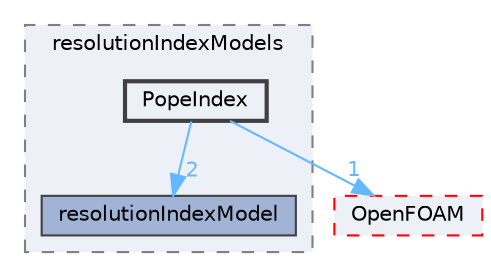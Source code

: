digraph "src/functionObjects/field/resolutionIndex/resolutionIndexModels/PopeIndex"
{
 // LATEX_PDF_SIZE
  bgcolor="transparent";
  edge [fontname=Helvetica,fontsize=10,labelfontname=Helvetica,labelfontsize=10];
  node [fontname=Helvetica,fontsize=10,shape=box,height=0.2,width=0.4];
  compound=true
  subgraph clusterdir_cf14d401277a9274773b840034e671c0 {
    graph [ bgcolor="#edf0f7", pencolor="grey50", label="resolutionIndexModels", fontname=Helvetica,fontsize=10 style="filled,dashed", URL="dir_cf14d401277a9274773b840034e671c0.html",tooltip=""]
  dir_a95163a2d7d20003ae65738ae90795fd [label="resolutionIndexModel", fillcolor="#a2b4d6", color="grey25", style="filled", URL="dir_a95163a2d7d20003ae65738ae90795fd.html",tooltip=""];
  dir_67da4451802c5a1a90734c2976b27de1 [label="PopeIndex", fillcolor="#edf0f7", color="grey25", style="filled,bold", URL="dir_67da4451802c5a1a90734c2976b27de1.html",tooltip=""];
  }
  dir_c5473ff19b20e6ec4dfe5c310b3778a8 [label="OpenFOAM", fillcolor="#edf0f7", color="red", style="filled,dashed", URL="dir_c5473ff19b20e6ec4dfe5c310b3778a8.html",tooltip=""];
  dir_67da4451802c5a1a90734c2976b27de1->dir_a95163a2d7d20003ae65738ae90795fd [headlabel="2", labeldistance=1.5 headhref="dir_003001_003327.html" href="dir_003001_003327.html" color="steelblue1" fontcolor="steelblue1"];
  dir_67da4451802c5a1a90734c2976b27de1->dir_c5473ff19b20e6ec4dfe5c310b3778a8 [headlabel="1", labeldistance=1.5 headhref="dir_003001_002695.html" href="dir_003001_002695.html" color="steelblue1" fontcolor="steelblue1"];
}
